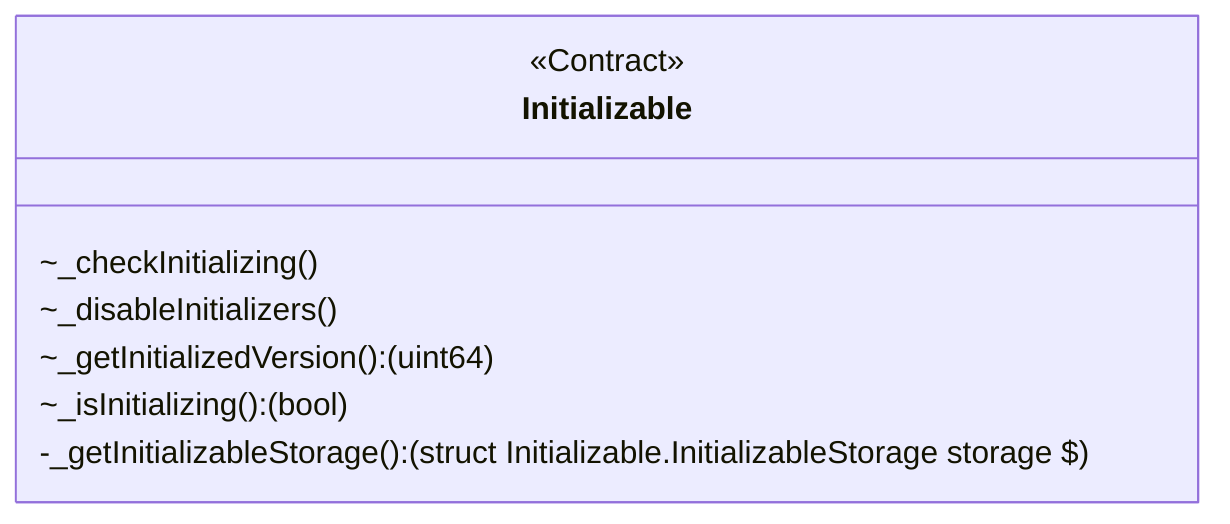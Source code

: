 classDiagram
  %% 2349:6560:0
  class Initializable {
    <<Contract>>
    ~_checkInitializing()
    ~_disableInitializers()
    ~_getInitializedVersion(): (uint64)
    ~_isInitializing(): (bool)
    -_getInitializableStorage(): (struct Initializable.InitializableStorage storage $)
  }